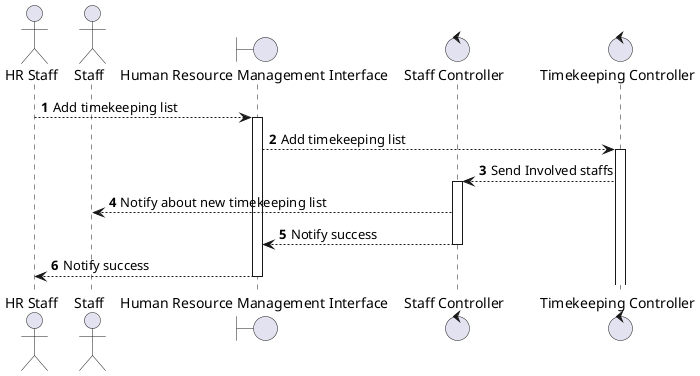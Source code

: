 @startuml "Add timekeeping list"
autonumber
actor "HR Staff" as Staff
actor "Staff" as SStaff
boundary "Human Resource Management Interface" as HRMI
control "Staff Controller" as SCtl
control "Timekeeping Controller" as TCtl

Staff --> HRMI ++: Add timekeeping list
HRMI --> TCtl ++: Add timekeeping list
TCtl --> SCtl ++: Send Involved staffs
SCtl --> SStaff: Notify about new timekeeping list
SCtl --> HRMI --: Notify success
HRMI --> Staff --: Notify success
@enduml